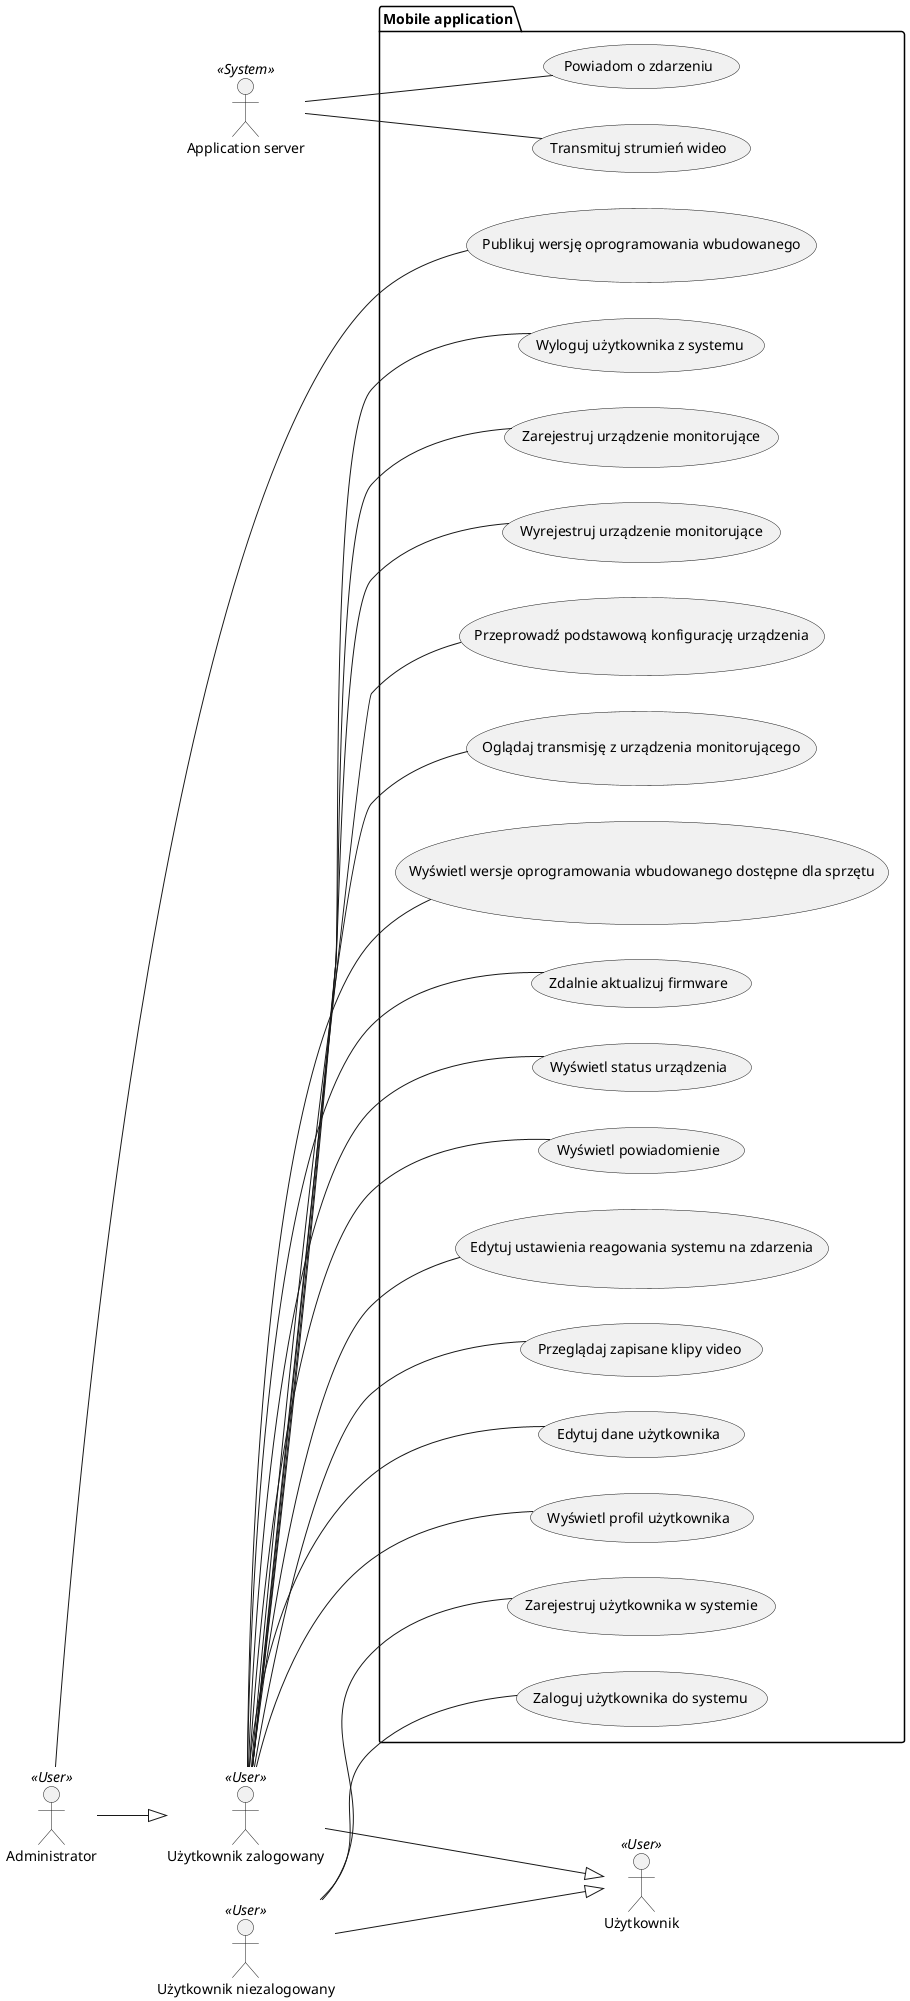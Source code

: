 @startuml
left to right direction
together {
  actor "Użytkownik niezalogowany" << User >> as userAnonymous
  actor "Użytkownik zalogowany" << User >> as userLogged
  actor "Administrator" << User >> as userAdmin
  actor Użytkownik << User >> as userGeneral
  userAdmin --|> userLogged
  userLogged --|> userGeneral
  userAnonymous --|> userGeneral
}

package "Mobile application" {
  usecase "Zarejestruj użytkownika w systemie" as registerUserToSystem
  usecase "Zaloguj użytkownika do systemu" as loginUserToSystem
  usecase "Edytuj dane użytkownika" as editUserData
  usecase "Wyświetl profil użytkownika" as showUserProfile
  usecase "Wyloguj użytkownika z systemu" as signoutUserFromSystem
  usecase "Zarejestruj urządzenie monitorujące" as registerCamera
  usecase "Wyrejestruj urządzenie monitorujące" as unregisterCamera
  usecase "Przeprowadź podstawową konfigurację urządzenia" as configureCamera
  usecase "Publikuj wersję oprogramowania wbudowanego" as publishFirmware
  usecase "Wyświetl wersje oprogramowania wbudowanego dostępne dla sprzętu" as listAvailableFirmware
  usecase "Zdalnie aktualizuj firmware" as otaUpdate
  usecase "Wyświetl status urządzenia" as showCameraStatus
  usecase "Wyświetl powiadomienie" as showNotification
  usecase "Edytuj ustawienia reagowania systemu na zdarzenia" as systemReactionConfigure
  usecase "Przeglądaj zapisane klipy video" as exploreSavedVideoClips
  usecase "Oglądaj transmisję z urządzenia monitorującego" as watchCamera
  
  usecase "Powiadom o zdarzeniu" as eventNotify
  usecase "Transmituj strumień wideo" as transmitVideoStream
  
}

userAnonymous -- registerUserToSystem
userAnonymous -- loginUserToSystem
userLogged -- editUserData
userLogged -- showUserProfile
userLogged -- signoutUserFromSystem
userLogged -- registerCamera
userLogged -- unregisterCamera
userLogged -- configureCamera
userAdmin -- publishFirmware
userLogged -- listAvailableFirmware
userLogged -- otaUpdate
userLogged -- showCameraStatus
userLogged -- showNotification
userLogged -- systemReactionConfigure
userLogged -- exploreSavedVideoClips
userLogged -- watchCamera

actor "Application server" << System >> as Server

Server -- eventNotify
Server -- transmitVideoStream

@enduml
